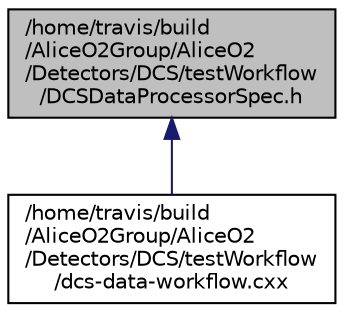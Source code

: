 digraph "/home/travis/build/AliceO2Group/AliceO2/Detectors/DCS/testWorkflow/DCSDataProcessorSpec.h"
{
 // INTERACTIVE_SVG=YES
  bgcolor="transparent";
  edge [fontname="Helvetica",fontsize="10",labelfontname="Helvetica",labelfontsize="10"];
  node [fontname="Helvetica",fontsize="10",shape=record];
  Node177 [label="/home/travis/build\l/AliceO2Group/AliceO2\l/Detectors/DCS/testWorkflow\l/DCSDataProcessorSpec.h",height=0.2,width=0.4,color="black", fillcolor="grey75", style="filled", fontcolor="black"];
  Node177 -> Node178 [dir="back",color="midnightblue",fontsize="10",style="solid",fontname="Helvetica"];
  Node178 [label="/home/travis/build\l/AliceO2Group/AliceO2\l/Detectors/DCS/testWorkflow\l/dcs-data-workflow.cxx",height=0.2,width=0.4,color="black",URL="$da/dd6/dcs-data-workflow_8cxx.html"];
}
